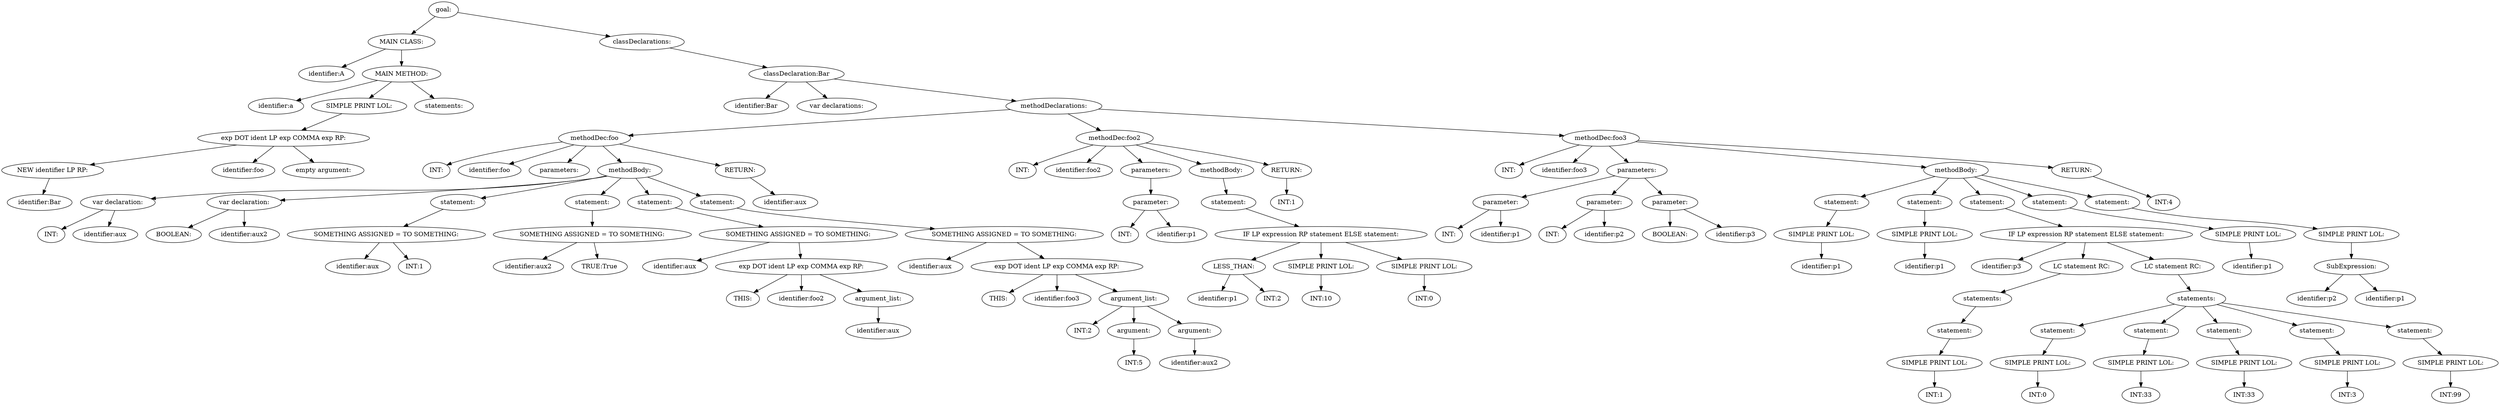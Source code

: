 digraph {
n0 [label="goal:"];
n1 [label="MAIN CLASS:"];
n2 [label="identifier:A"];
n1 -> n2
n3 [label="MAIN METHOD:"];
n4 [label="identifier:a"];
n3 -> n4
n5 [label="SIMPLE PRINT LOL:"];
n6 [label="exp DOT ident LP exp COMMA exp RP:"];
n7 [label="NEW identifier LP RP:"];
n8 [label="identifier:Bar"];
n7 -> n8
n6 -> n7
n9 [label="identifier:foo"];
n6 -> n9
n10 [label="empty argument:"];
n6 -> n10
n5 -> n6
n3 -> n5
n11 [label="statements:"];
n3 -> n11
n1 -> n3
n0 -> n1
n12 [label="classDeclarations:"];
n13 [label="classDeclaration:Bar"];
n14 [label="identifier:Bar"];
n13 -> n14
n15 [label="var declarations:"];
n13 -> n15
n16 [label="methodDeclarations:"];
n17 [label="methodDec:foo"];
n18 [label="INT:"];
n17 -> n18
n19 [label="identifier:foo"];
n17 -> n19
n20 [label="parameters:"];
n17 -> n20
n21 [label="methodBody:"];
n22 [label="var declaration:"];
n23 [label="INT:"];
n22 -> n23
n24 [label="identifier:aux"];
n22 -> n24
n21 -> n22
n25 [label="var declaration:"];
n26 [label="BOOLEAN:"];
n25 -> n26
n27 [label="identifier:aux2"];
n25 -> n27
n21 -> n25
n28 [label="statement:"];
n29 [label="SOMETHING ASSIGNED = TO SOMETHING:"];
n30 [label="identifier:aux"];
n29 -> n30
n31 [label="INT:1"];
n29 -> n31
n28 -> n29
n21 -> n28
n32 [label="statement:"];
n33 [label="SOMETHING ASSIGNED = TO SOMETHING:"];
n34 [label="identifier:aux2"];
n33 -> n34
n35 [label="TRUE:True"];
n33 -> n35
n32 -> n33
n21 -> n32
n36 [label="statement:"];
n37 [label="SOMETHING ASSIGNED = TO SOMETHING:"];
n38 [label="identifier:aux"];
n37 -> n38
n39 [label="exp DOT ident LP exp COMMA exp RP:"];
n40 [label="THIS:"];
n39 -> n40
n41 [label="identifier:foo2"];
n39 -> n41
n42 [label="argument_list:"];
n43 [label="identifier:aux"];
n42 -> n43
n39 -> n42
n37 -> n39
n36 -> n37
n21 -> n36
n44 [label="statement:"];
n45 [label="SOMETHING ASSIGNED = TO SOMETHING:"];
n46 [label="identifier:aux"];
n45 -> n46
n47 [label="exp DOT ident LP exp COMMA exp RP:"];
n48 [label="THIS:"];
n47 -> n48
n49 [label="identifier:foo3"];
n47 -> n49
n50 [label="argument_list:"];
n51 [label="INT:2"];
n50 -> n51
n52 [label="argument:"];
n53 [label="INT:5"];
n52 -> n53
n50 -> n52
n54 [label="argument:"];
n55 [label="identifier:aux2"];
n54 -> n55
n50 -> n54
n47 -> n50
n45 -> n47
n44 -> n45
n21 -> n44
n17 -> n21
n56 [label="RETURN:"];
n57 [label="identifier:aux"];
n56 -> n57
n17 -> n56
n16 -> n17
n58 [label="methodDec:foo2"];
n59 [label="INT:"];
n58 -> n59
n60 [label="identifier:foo2"];
n58 -> n60
n61 [label="parameters:"];
n62 [label="parameter:"];
n63 [label="INT:"];
n62 -> n63
n64 [label="identifier:p1"];
n62 -> n64
n61 -> n62
n58 -> n61
n65 [label="methodBody:"];
n66 [label="statement:"];
n67 [label="IF LP expression RP statement ELSE statement:"];
n68 [label="LESS_THAN:"];
n69 [label="identifier:p1"];
n68 -> n69
n70 [label="INT:2"];
n68 -> n70
n67 -> n68
n71 [label="SIMPLE PRINT LOL:"];
n72 [label="INT:10"];
n71 -> n72
n67 -> n71
n73 [label="SIMPLE PRINT LOL:"];
n74 [label="INT:0"];
n73 -> n74
n67 -> n73
n66 -> n67
n65 -> n66
n58 -> n65
n75 [label="RETURN:"];
n76 [label="INT:1"];
n75 -> n76
n58 -> n75
n16 -> n58
n77 [label="methodDec:foo3"];
n78 [label="INT:"];
n77 -> n78
n79 [label="identifier:foo3"];
n77 -> n79
n80 [label="parameters:"];
n81 [label="parameter:"];
n82 [label="INT:"];
n81 -> n82
n83 [label="identifier:p1"];
n81 -> n83
n80 -> n81
n84 [label="parameter:"];
n85 [label="INT:"];
n84 -> n85
n86 [label="identifier:p2"];
n84 -> n86
n80 -> n84
n87 [label="parameter:"];
n88 [label="BOOLEAN:"];
n87 -> n88
n89 [label="identifier:p3"];
n87 -> n89
n80 -> n87
n77 -> n80
n90 [label="methodBody:"];
n91 [label="statement:"];
n92 [label="SIMPLE PRINT LOL:"];
n93 [label="identifier:p1"];
n92 -> n93
n91 -> n92
n90 -> n91
n94 [label="statement:"];
n95 [label="SIMPLE PRINT LOL:"];
n96 [label="identifier:p1"];
n95 -> n96
n94 -> n95
n90 -> n94
n97 [label="statement:"];
n98 [label="IF LP expression RP statement ELSE statement:"];
n99 [label="identifier:p3"];
n98 -> n99
n100 [label="LC statement RC:"];
n101 [label="statements:"];
n102 [label="statement:"];
n103 [label="SIMPLE PRINT LOL:"];
n104 [label="INT:1"];
n103 -> n104
n102 -> n103
n101 -> n102
n100 -> n101
n98 -> n100
n105 [label="LC statement RC:"];
n106 [label="statements:"];
n107 [label="statement:"];
n108 [label="SIMPLE PRINT LOL:"];
n109 [label="INT:0"];
n108 -> n109
n107 -> n108
n106 -> n107
n110 [label="statement:"];
n111 [label="SIMPLE PRINT LOL:"];
n112 [label="INT:33"];
n111 -> n112
n110 -> n111
n106 -> n110
n113 [label="statement:"];
n114 [label="SIMPLE PRINT LOL:"];
n115 [label="INT:33"];
n114 -> n115
n113 -> n114
n106 -> n113
n116 [label="statement:"];
n117 [label="SIMPLE PRINT LOL:"];
n118 [label="INT:3"];
n117 -> n118
n116 -> n117
n106 -> n116
n119 [label="statement:"];
n120 [label="SIMPLE PRINT LOL:"];
n121 [label="INT:99"];
n120 -> n121
n119 -> n120
n106 -> n119
n105 -> n106
n98 -> n105
n97 -> n98
n90 -> n97
n122 [label="statement:"];
n123 [label="SIMPLE PRINT LOL:"];
n124 [label="identifier:p1"];
n123 -> n124
n122 -> n123
n90 -> n122
n125 [label="statement:"];
n126 [label="SIMPLE PRINT LOL:"];
n127 [label="SubExpression:"];
n128 [label="identifier:p2"];
n127 -> n128
n129 [label="identifier:p1"];
n127 -> n129
n126 -> n127
n125 -> n126
n90 -> n125
n77 -> n90
n130 [label="RETURN:"];
n131 [label="INT:4"];
n130 -> n131
n77 -> n130
n16 -> n77
n13 -> n16
n12 -> n13
n0 -> n12
}
